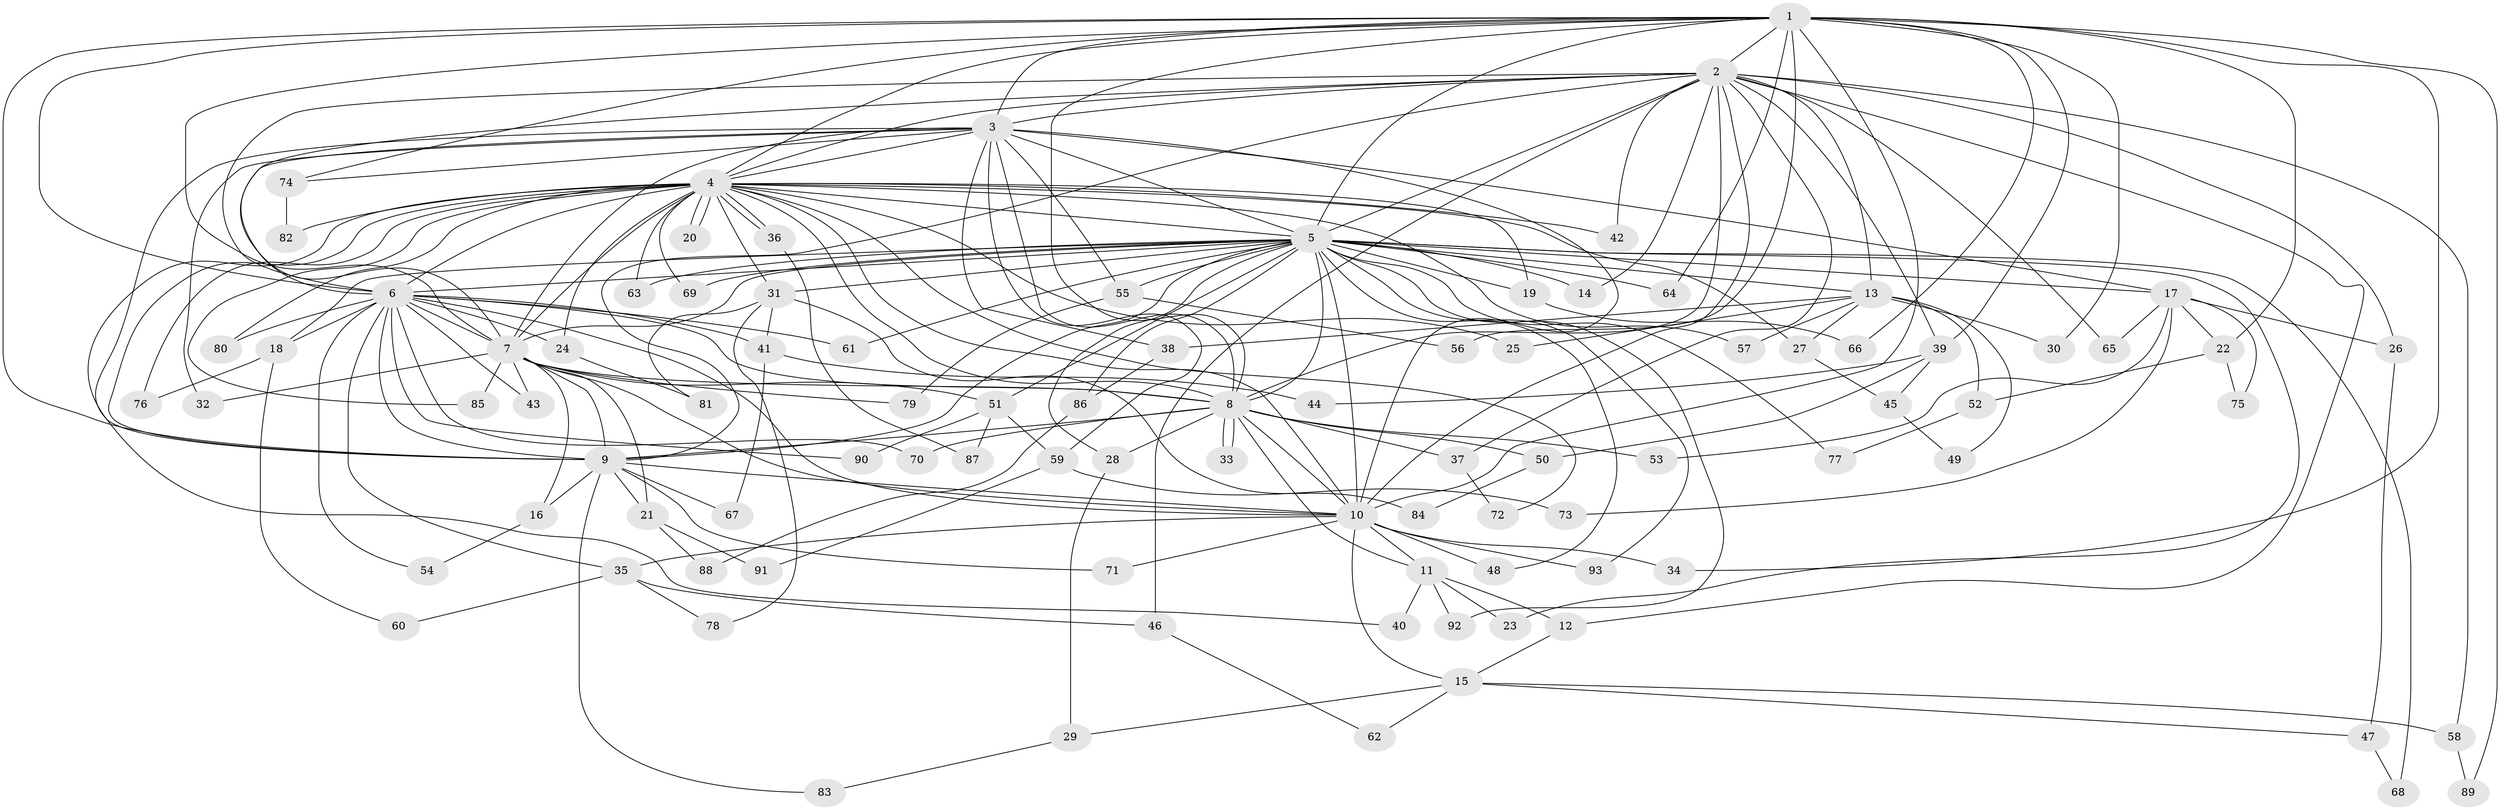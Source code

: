 // coarse degree distribution, {29: 0.014705882352941176, 22: 0.014705882352941176, 17: 0.014705882352941176, 30: 0.014705882352941176, 14: 0.014705882352941176, 12: 0.014705882352941176, 6: 0.04411764705882353, 3: 0.19117647058823528, 9: 0.014705882352941176, 2: 0.47058823529411764, 8: 0.014705882352941176, 4: 0.08823529411764706, 1: 0.029411764705882353, 5: 0.058823529411764705}
// Generated by graph-tools (version 1.1) at 2025/23/03/03/25 07:23:37]
// undirected, 93 vertices, 211 edges
graph export_dot {
graph [start="1"]
  node [color=gray90,style=filled];
  1;
  2;
  3;
  4;
  5;
  6;
  7;
  8;
  9;
  10;
  11;
  12;
  13;
  14;
  15;
  16;
  17;
  18;
  19;
  20;
  21;
  22;
  23;
  24;
  25;
  26;
  27;
  28;
  29;
  30;
  31;
  32;
  33;
  34;
  35;
  36;
  37;
  38;
  39;
  40;
  41;
  42;
  43;
  44;
  45;
  46;
  47;
  48;
  49;
  50;
  51;
  52;
  53;
  54;
  55;
  56;
  57;
  58;
  59;
  60;
  61;
  62;
  63;
  64;
  65;
  66;
  67;
  68;
  69;
  70;
  71;
  72;
  73;
  74;
  75;
  76;
  77;
  78;
  79;
  80;
  81;
  82;
  83;
  84;
  85;
  86;
  87;
  88;
  89;
  90;
  91;
  92;
  93;
  1 -- 2;
  1 -- 3;
  1 -- 4;
  1 -- 5;
  1 -- 6;
  1 -- 7;
  1 -- 8;
  1 -- 9;
  1 -- 10;
  1 -- 22;
  1 -- 30;
  1 -- 34;
  1 -- 39;
  1 -- 56;
  1 -- 64;
  1 -- 66;
  1 -- 74;
  1 -- 89;
  2 -- 3;
  2 -- 4;
  2 -- 5;
  2 -- 6;
  2 -- 7;
  2 -- 8;
  2 -- 9;
  2 -- 10;
  2 -- 12;
  2 -- 13;
  2 -- 14;
  2 -- 26;
  2 -- 37;
  2 -- 39;
  2 -- 42;
  2 -- 46;
  2 -- 58;
  2 -- 65;
  3 -- 4;
  3 -- 5;
  3 -- 6;
  3 -- 7;
  3 -- 8;
  3 -- 9;
  3 -- 10;
  3 -- 17;
  3 -- 32;
  3 -- 38;
  3 -- 55;
  3 -- 59;
  3 -- 74;
  4 -- 5;
  4 -- 6;
  4 -- 7;
  4 -- 8;
  4 -- 9;
  4 -- 10;
  4 -- 19;
  4 -- 20;
  4 -- 20;
  4 -- 24;
  4 -- 25;
  4 -- 27;
  4 -- 31;
  4 -- 36;
  4 -- 36;
  4 -- 40;
  4 -- 42;
  4 -- 57;
  4 -- 63;
  4 -- 69;
  4 -- 72;
  4 -- 76;
  4 -- 80;
  4 -- 82;
  4 -- 85;
  5 -- 6;
  5 -- 7;
  5 -- 8;
  5 -- 9;
  5 -- 10;
  5 -- 13;
  5 -- 14;
  5 -- 17;
  5 -- 18;
  5 -- 19;
  5 -- 23;
  5 -- 28;
  5 -- 31;
  5 -- 48;
  5 -- 51;
  5 -- 55;
  5 -- 61;
  5 -- 63;
  5 -- 64;
  5 -- 68;
  5 -- 69;
  5 -- 77;
  5 -- 86;
  5 -- 92;
  5 -- 93;
  6 -- 7;
  6 -- 8;
  6 -- 9;
  6 -- 10;
  6 -- 18;
  6 -- 24;
  6 -- 35;
  6 -- 41;
  6 -- 43;
  6 -- 54;
  6 -- 61;
  6 -- 70;
  6 -- 80;
  6 -- 90;
  7 -- 8;
  7 -- 9;
  7 -- 10;
  7 -- 16;
  7 -- 21;
  7 -- 32;
  7 -- 43;
  7 -- 51;
  7 -- 79;
  7 -- 85;
  8 -- 9;
  8 -- 10;
  8 -- 11;
  8 -- 28;
  8 -- 33;
  8 -- 33;
  8 -- 37;
  8 -- 50;
  8 -- 53;
  8 -- 70;
  9 -- 10;
  9 -- 16;
  9 -- 21;
  9 -- 67;
  9 -- 71;
  9 -- 83;
  10 -- 11;
  10 -- 15;
  10 -- 34;
  10 -- 35;
  10 -- 48;
  10 -- 71;
  10 -- 93;
  11 -- 12;
  11 -- 23;
  11 -- 40;
  11 -- 92;
  12 -- 15;
  13 -- 25;
  13 -- 27;
  13 -- 30;
  13 -- 38;
  13 -- 49;
  13 -- 52;
  13 -- 57;
  15 -- 29;
  15 -- 47;
  15 -- 58;
  15 -- 62;
  16 -- 54;
  17 -- 22;
  17 -- 26;
  17 -- 53;
  17 -- 65;
  17 -- 73;
  17 -- 75;
  18 -- 60;
  18 -- 76;
  19 -- 66;
  21 -- 88;
  21 -- 91;
  22 -- 52;
  22 -- 75;
  24 -- 81;
  26 -- 47;
  27 -- 45;
  28 -- 29;
  29 -- 83;
  31 -- 41;
  31 -- 78;
  31 -- 81;
  31 -- 84;
  35 -- 46;
  35 -- 60;
  35 -- 78;
  36 -- 87;
  37 -- 72;
  38 -- 86;
  39 -- 44;
  39 -- 45;
  39 -- 50;
  41 -- 44;
  41 -- 67;
  45 -- 49;
  46 -- 62;
  47 -- 68;
  50 -- 84;
  51 -- 59;
  51 -- 87;
  51 -- 90;
  52 -- 77;
  55 -- 56;
  55 -- 79;
  58 -- 89;
  59 -- 73;
  59 -- 91;
  74 -- 82;
  86 -- 88;
}
